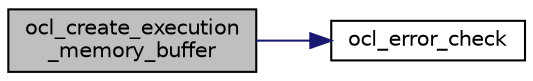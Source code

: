 digraph "ocl_create_execution_memory_buffer"
{
  edge [fontname="Helvetica",fontsize="10",labelfontname="Helvetica",labelfontsize="10"];
  node [fontname="Helvetica",fontsize="10",shape=record];
  rankdir="LR";
  Node52 [label="ocl_create_execution\l_memory_buffer",height=0.2,width=0.4,color="black", fillcolor="grey75", style="filled", fontcolor="black"];
  Node52 -> Node53 [color="midnightblue",fontsize="10",style="solid",fontname="Helvetica"];
  Node53 [label="ocl_error_check",height=0.2,width=0.4,color="black", fillcolor="white", style="filled",URL="$de/d9c/ocl__offcomp_8cpp.html#ac55b73307a1322d29e0d2370c701388c"];
}
